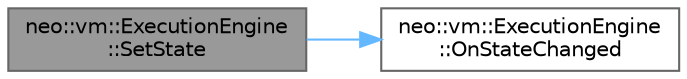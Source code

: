 digraph "neo::vm::ExecutionEngine::SetState"
{
 // LATEX_PDF_SIZE
  bgcolor="transparent";
  edge [fontname=Helvetica,fontsize=10,labelfontname=Helvetica,labelfontsize=10];
  node [fontname=Helvetica,fontsize=10,shape=box,height=0.2,width=0.4];
  rankdir="LR";
  Node1 [id="Node000001",label="neo::vm::ExecutionEngine\l::SetState",height=0.2,width=0.4,color="gray40", fillcolor="grey60", style="filled", fontcolor="black",tooltip="Sets the VM state."];
  Node1 -> Node2 [id="edge2_Node000001_Node000002",color="steelblue1",style="solid",tooltip=" "];
  Node2 [id="Node000002",label="neo::vm::ExecutionEngine\l::OnStateChanged",height=0.2,width=0.4,color="grey40", fillcolor="white", style="filled",URL="$classneo_1_1vm_1_1_execution_engine.html#a5a446f549aeccf031ac65e107d71659c",tooltip="Called when the state changes."];
}
